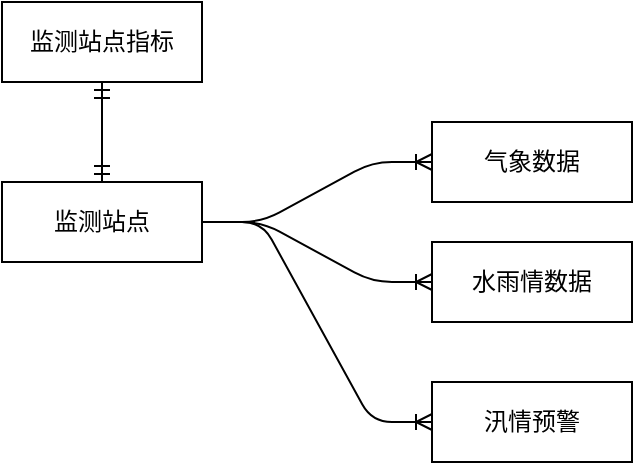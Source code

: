 <mxfile version="14.1.8" type="github">
  <diagram id="R2lEEEUBdFMjLlhIrx00" name="Page-1">
    <mxGraphModel dx="984" dy="684" grid="1" gridSize="10" guides="1" tooltips="1" connect="1" arrows="1" fold="1" page="1" pageScale="1" pageWidth="850" pageHeight="1100" math="0" shadow="0" extFonts="Permanent Marker^https://fonts.googleapis.com/css?family=Permanent+Marker">
      <root>
        <mxCell id="0" />
        <mxCell id="1" parent="0" />
        <mxCell id="tR4LGc_wkCAK7GT1lzOk-3" value="监测站点" style="whiteSpace=wrap;html=1;align=center;" vertex="1" parent="1">
          <mxGeometry x="160" y="490" width="100" height="40" as="geometry" />
        </mxCell>
        <mxCell id="tR4LGc_wkCAK7GT1lzOk-4" value="气象数据" style="whiteSpace=wrap;html=1;align=center;" vertex="1" parent="1">
          <mxGeometry x="375" y="460" width="100" height="40" as="geometry" />
        </mxCell>
        <mxCell id="tR4LGc_wkCAK7GT1lzOk-5" value="水雨情数据" style="whiteSpace=wrap;html=1;align=center;" vertex="1" parent="1">
          <mxGeometry x="375" y="520" width="100" height="40" as="geometry" />
        </mxCell>
        <mxCell id="tR4LGc_wkCAK7GT1lzOk-6" value="监测站点指标" style="whiteSpace=wrap;html=1;align=center;" vertex="1" parent="1">
          <mxGeometry x="160" y="400" width="100" height="40" as="geometry" />
        </mxCell>
        <mxCell id="tR4LGc_wkCAK7GT1lzOk-8" value="" style="fontSize=12;html=1;endArrow=ERmandOne;startArrow=ERmandOne;entryX=0.5;entryY=0;entryDx=0;entryDy=0;exitX=0.5;exitY=1;exitDx=0;exitDy=0;" edge="1" parent="1" source="tR4LGc_wkCAK7GT1lzOk-6" target="tR4LGc_wkCAK7GT1lzOk-3">
          <mxGeometry width="100" height="100" relative="1" as="geometry">
            <mxPoint x="110" y="640" as="sourcePoint" />
            <mxPoint x="140" y="600" as="targetPoint" />
          </mxGeometry>
        </mxCell>
        <mxCell id="tR4LGc_wkCAK7GT1lzOk-10" value="" style="edgeStyle=entityRelationEdgeStyle;fontSize=12;html=1;endArrow=ERoneToMany;entryX=0;entryY=0.5;entryDx=0;entryDy=0;" edge="1" parent="1" source="tR4LGc_wkCAK7GT1lzOk-3" target="tR4LGc_wkCAK7GT1lzOk-4">
          <mxGeometry width="100" height="100" relative="1" as="geometry">
            <mxPoint x="320" y="770" as="sourcePoint" />
            <mxPoint x="420" y="670" as="targetPoint" />
          </mxGeometry>
        </mxCell>
        <mxCell id="tR4LGc_wkCAK7GT1lzOk-11" value="" style="edgeStyle=entityRelationEdgeStyle;fontSize=12;html=1;endArrow=ERoneToMany;exitX=1;exitY=0.5;exitDx=0;exitDy=0;entryX=0;entryY=0.5;entryDx=0;entryDy=0;" edge="1" parent="1" source="tR4LGc_wkCAK7GT1lzOk-3" target="tR4LGc_wkCAK7GT1lzOk-5">
          <mxGeometry width="100" height="100" relative="1" as="geometry">
            <mxPoint x="350" y="770" as="sourcePoint" />
            <mxPoint x="450" y="670" as="targetPoint" />
          </mxGeometry>
        </mxCell>
        <mxCell id="tR4LGc_wkCAK7GT1lzOk-12" value="汛情预警" style="whiteSpace=wrap;html=1;align=center;" vertex="1" parent="1">
          <mxGeometry x="375" y="590" width="100" height="40" as="geometry" />
        </mxCell>
        <mxCell id="tR4LGc_wkCAK7GT1lzOk-13" value="" style="edgeStyle=entityRelationEdgeStyle;fontSize=12;html=1;endArrow=ERoneToMany;exitX=1;exitY=0.5;exitDx=0;exitDy=0;" edge="1" parent="1" source="tR4LGc_wkCAK7GT1lzOk-3" target="tR4LGc_wkCAK7GT1lzOk-12">
          <mxGeometry width="100" height="100" relative="1" as="geometry">
            <mxPoint x="380" y="790" as="sourcePoint" />
            <mxPoint x="480" y="690" as="targetPoint" />
          </mxGeometry>
        </mxCell>
      </root>
    </mxGraphModel>
  </diagram>
</mxfile>

